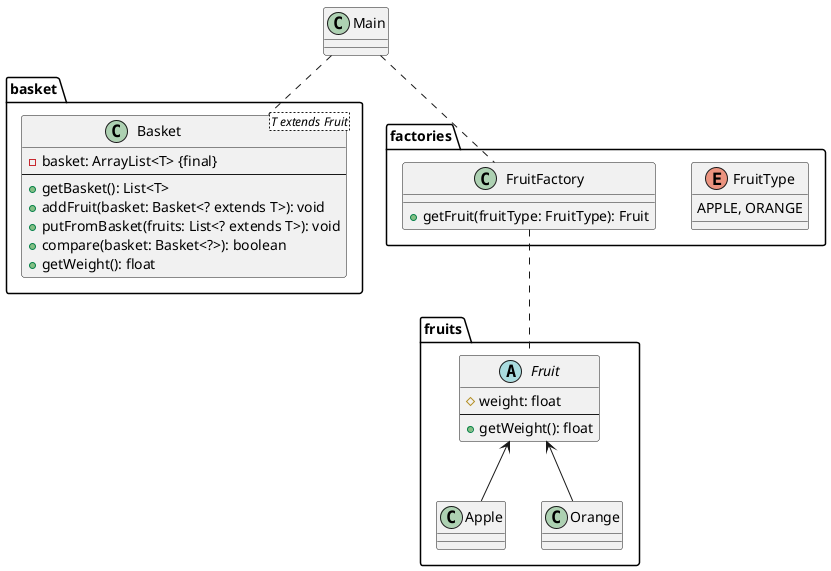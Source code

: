 @startuml

package basket {
    class Basket<T extends Fruit> {
        -basket: ArrayList<T> {final}
        ---
        +getBasket(): List<T>
        +addFruit(basket: Basket<? extends T>): void
        +putFromBasket(fruits: List<? extends T>): void
        +compare(basket: Basket<?>): boolean
        +getWeight(): float
    }
}

package factories {
    enum FruitType {
        APPLE, ORANGE
    }

    class FruitFactory {
        +getFruit(fruitType: FruitType): Fruit
    }
}

package fruits {
    abstract class Fruit {
        #weight: float
        ---
        +getWeight(): float
    }

    class Apple
    class Orange

    Fruit <-- Apple
    Fruit <-- Orange
}

class Main

FruitFactory .. Fruit

Main .. FruitFactory
Main .. Basket

@enduml